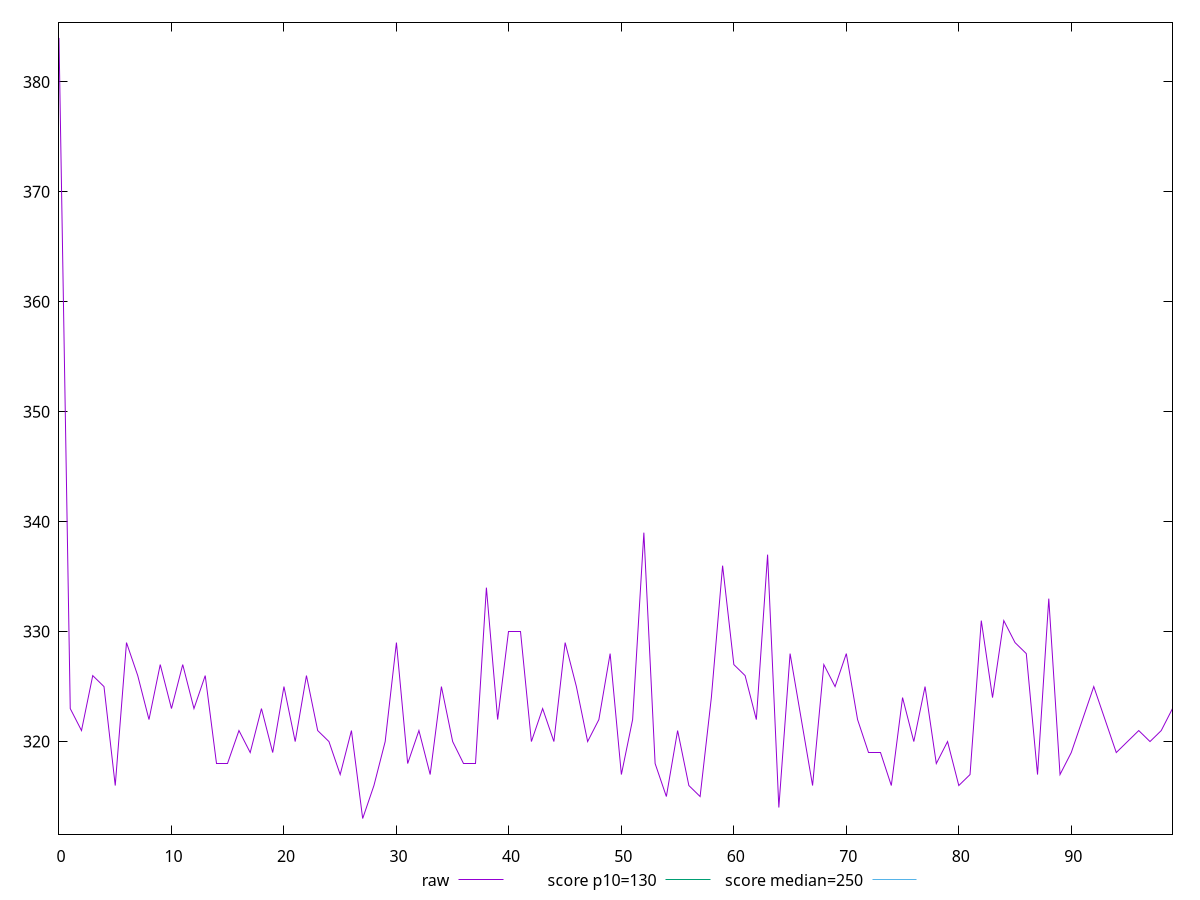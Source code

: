 reset

$raw <<EOF
0 384
1 323
2 321
3 326
4 325
5 316
6 329
7 326
8 322
9 327
10 323
11 327
12 322.9999999999991
13 326
14 318
15 318
16 321
17 319
18 323
19 319
20 325
21 320
22 326
23 321
24 320
25 317
26 321
27 313
28 316
29 320
30 329
31 318
32 321
33 317
34 325
35 320
36 318
37 318
38 334
39 322
40 330
41 330
42 320
43 323
44 320
45 329
46 325
47 320
48 322
49 328
50 317
51 322
52 339
53 318
54 315
55 321
56 316
57 314.9999999999991
58 324
59 336
60 327
61 326
62 322
63 337
64 314
65 328
66 322
67 316
68 327
69 325
70 328
71 322
72 319
73 319
74 316
75 324
76 320
77 325
78 317.9999999999991
79 320
80 316
81 317
82 331
83 324
84 331
85 329
86 328
87 317
88 333
89 317
90 319
91 322
92 325
93 322
94 319
95 320
96 321
97 320
98 321
99 323
EOF

set key outside below
set xrange [0:99]
set yrange [311.58:385.42]
set trange [311.58:385.42]
set terminal svg size 640, 500 enhanced background rgb 'white'
set output "reports/report_00033_2021-03-01T14-23-16.841Z/max-potential-fid/samples/astro/raw/values.svg"

plot $raw title "raw" with line, \
     130 title "score p10=130", \
     250 title "score median=250"

reset
